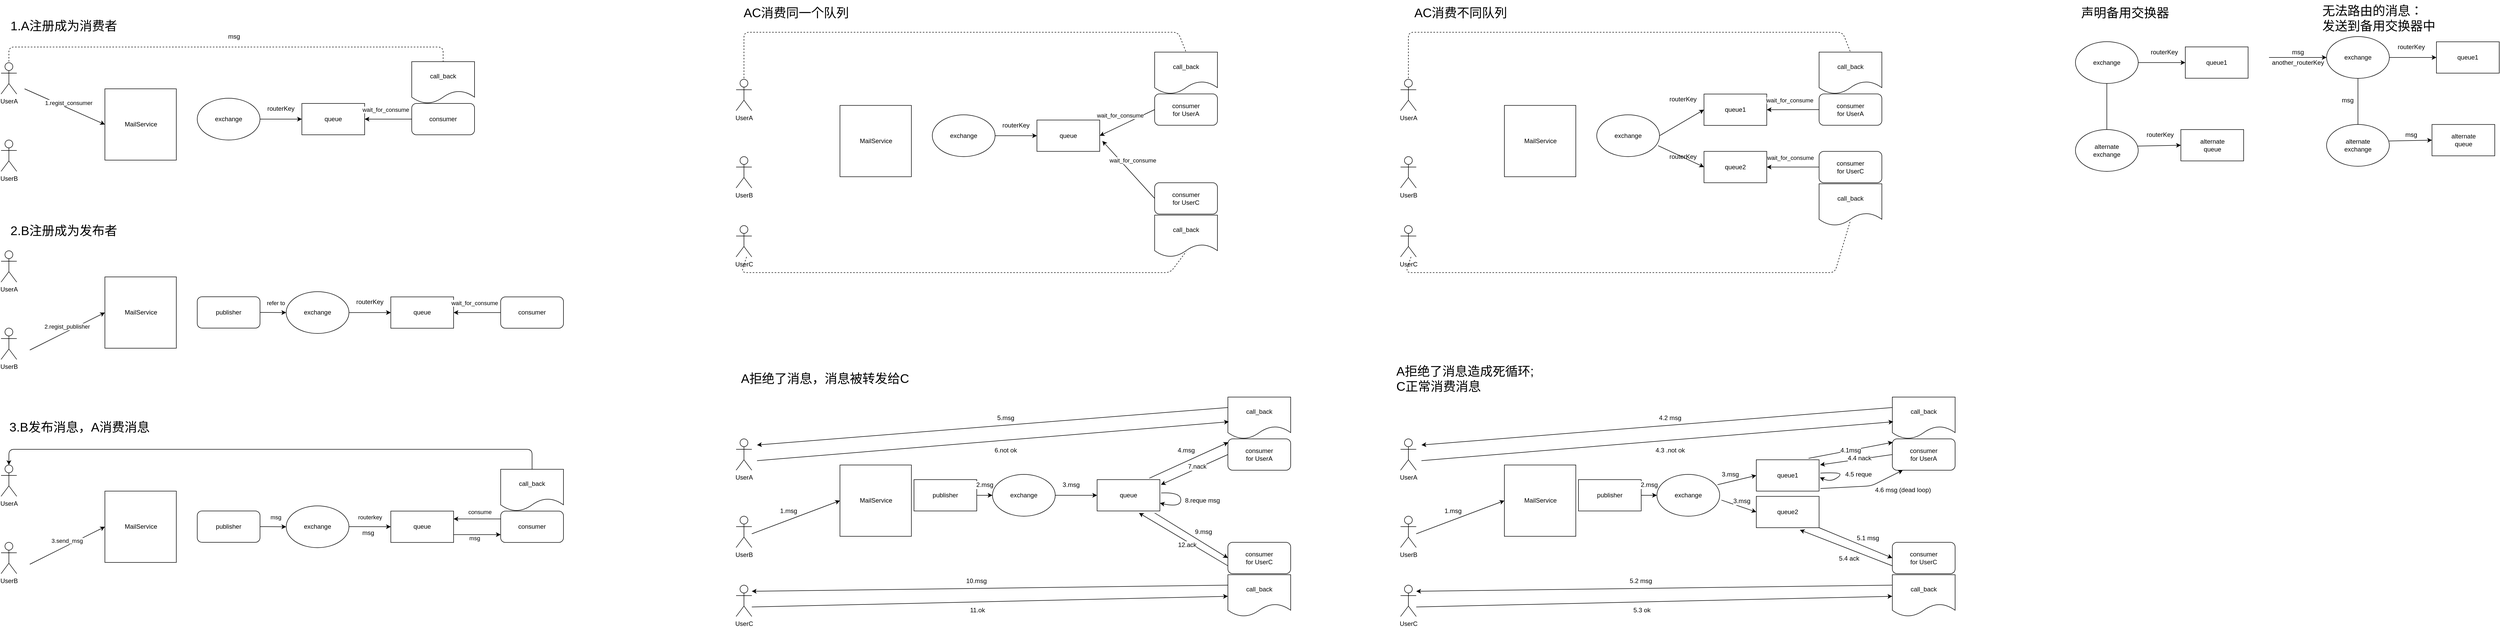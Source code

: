 <mxfile version="12.4.3" type="github" pages="1">
  <diagram id="omwDVP2bcc3y022iXlo3" name="Page-1">
    <mxGraphModel dx="1067" dy="493" grid="1" gridSize="10" guides="1" tooltips="1" connect="1" arrows="1" fold="1" page="1" pageScale="1" pageWidth="827" pageHeight="1169" math="0" shadow="0">
      <root>
        <mxCell id="0"/>
        <mxCell id="1" parent="0"/>
        <mxCell id="My0kcK37mpsnInSqjVlT-17" value="MailService" style="whiteSpace=wrap;html=1;aspect=fixed;" parent="1" vertex="1">
          <mxGeometry x="343.5" y="180" width="136.5" height="136.5" as="geometry"/>
        </mxCell>
        <mxCell id="My0kcK37mpsnInSqjVlT-27" value="1.regist_consumer" style="endArrow=classic;html=1;entryX=0;entryY=0.5;entryDx=0;entryDy=0;" parent="1" target="My0kcK37mpsnInSqjVlT-17" edge="1">
          <mxGeometry x="0.044" y="9" width="50" height="50" relative="1" as="geometry">
            <mxPoint x="190" y="180" as="sourcePoint"/>
            <mxPoint x="120" y="850" as="targetPoint"/>
            <mxPoint as="offset"/>
          </mxGeometry>
        </mxCell>
        <mxCell id="My0kcK37mpsnInSqjVlT-37" value="routerKey" style="text;html=1;strokeColor=none;fillColor=none;align=center;verticalAlign=middle;whiteSpace=wrap;rounded=0;" parent="1" vertex="1">
          <mxGeometry x="660" y="208" width="40" height="20" as="geometry"/>
        </mxCell>
        <mxCell id="My0kcK37mpsnInSqjVlT-44" value="exchange" style="ellipse;whiteSpace=wrap;html=1;" parent="1" vertex="1">
          <mxGeometry x="520" y="198" width="120" height="80" as="geometry"/>
        </mxCell>
        <mxCell id="My0kcK37mpsnInSqjVlT-45" value="queue" style="rounded=0;whiteSpace=wrap;html=1;" parent="1" vertex="1">
          <mxGeometry x="720" y="208" width="120" height="60" as="geometry"/>
        </mxCell>
        <mxCell id="My0kcK37mpsnInSqjVlT-48" value="consumer" style="rounded=1;whiteSpace=wrap;html=1;" parent="1" vertex="1">
          <mxGeometry x="930" y="208" width="120" height="60" as="geometry"/>
        </mxCell>
        <mxCell id="My0kcK37mpsnInSqjVlT-50" value="wait_for_consume" style="endArrow=classic;html=1;exitX=0;exitY=0.5;exitDx=0;exitDy=0;entryX=1;entryY=0.5;entryDx=0;entryDy=0;" parent="1" source="My0kcK37mpsnInSqjVlT-48" target="My0kcK37mpsnInSqjVlT-45" edge="1">
          <mxGeometry x="0.111" y="-18" width="50" height="50" relative="1" as="geometry">
            <mxPoint x="830" y="359.75" as="sourcePoint"/>
            <mxPoint x="880" y="309.75" as="targetPoint"/>
            <mxPoint as="offset"/>
          </mxGeometry>
        </mxCell>
        <mxCell id="My0kcK37mpsnInSqjVlT-51" value="UserA" style="shape=umlActor;verticalLabelPosition=bottom;labelBackgroundColor=#ffffff;verticalAlign=top;html=1;outlineConnect=0;" parent="1" vertex="1">
          <mxGeometry x="145" y="130" width="30" height="60" as="geometry"/>
        </mxCell>
        <mxCell id="My0kcK37mpsnInSqjVlT-54" value="UserB" style="shape=umlActor;verticalLabelPosition=bottom;labelBackgroundColor=#ffffff;verticalAlign=top;html=1;outlineConnect=0;" parent="1" vertex="1">
          <mxGeometry x="145" y="278" width="30" height="60" as="geometry"/>
        </mxCell>
        <mxCell id="My0kcK37mpsnInSqjVlT-55" value="MailService" style="whiteSpace=wrap;html=1;aspect=fixed;" parent="1" vertex="1">
          <mxGeometry x="343.5" y="540" width="136.5" height="136.5" as="geometry"/>
        </mxCell>
        <mxCell id="My0kcK37mpsnInSqjVlT-56" value="2.regist_publisher" style="endArrow=classic;html=1;entryX=0;entryY=0.5;entryDx=0;entryDy=0;" parent="1" target="My0kcK37mpsnInSqjVlT-55" edge="1">
          <mxGeometry x="0.044" y="9" width="50" height="50" relative="1" as="geometry">
            <mxPoint x="200" y="680" as="sourcePoint"/>
            <mxPoint x="120" y="1210" as="targetPoint"/>
            <mxPoint as="offset"/>
          </mxGeometry>
        </mxCell>
        <mxCell id="My0kcK37mpsnInSqjVlT-57" value="routerKey" style="text;html=1;strokeColor=none;fillColor=none;align=center;verticalAlign=middle;whiteSpace=wrap;rounded=0;" parent="1" vertex="1">
          <mxGeometry x="830" y="578.25" width="40" height="20" as="geometry"/>
        </mxCell>
        <mxCell id="My0kcK37mpsnInSqjVlT-58" value="exchange" style="ellipse;whiteSpace=wrap;html=1;" parent="1" vertex="1">
          <mxGeometry x="690" y="568.25" width="120" height="80" as="geometry"/>
        </mxCell>
        <mxCell id="My0kcK37mpsnInSqjVlT-59" value="queue" style="rounded=0;whiteSpace=wrap;html=1;" parent="1" vertex="1">
          <mxGeometry x="890" y="578.25" width="120" height="60" as="geometry"/>
        </mxCell>
        <mxCell id="My0kcK37mpsnInSqjVlT-61" value="consumer" style="rounded=1;whiteSpace=wrap;html=1;" parent="1" vertex="1">
          <mxGeometry x="1100" y="578.25" width="120" height="60" as="geometry"/>
        </mxCell>
        <mxCell id="My0kcK37mpsnInSqjVlT-62" value="wait_for_consume" style="endArrow=classic;html=1;exitX=0;exitY=0.5;exitDx=0;exitDy=0;entryX=1;entryY=0.5;entryDx=0;entryDy=0;" parent="1" source="My0kcK37mpsnInSqjVlT-61" target="My0kcK37mpsnInSqjVlT-59" edge="1">
          <mxGeometry x="0.111" y="-18" width="50" height="50" relative="1" as="geometry">
            <mxPoint x="1000" y="730" as="sourcePoint"/>
            <mxPoint x="1050" y="680" as="targetPoint"/>
            <mxPoint as="offset"/>
          </mxGeometry>
        </mxCell>
        <mxCell id="My0kcK37mpsnInSqjVlT-63" value="UserA" style="shape=umlActor;verticalLabelPosition=bottom;labelBackgroundColor=#ffffff;verticalAlign=top;html=1;outlineConnect=0;" parent="1" vertex="1">
          <mxGeometry x="145" y="490" width="30" height="60" as="geometry"/>
        </mxCell>
        <mxCell id="My0kcK37mpsnInSqjVlT-64" value="UserB" style="shape=umlActor;verticalLabelPosition=bottom;labelBackgroundColor=#ffffff;verticalAlign=top;html=1;outlineConnect=0;" parent="1" vertex="1">
          <mxGeometry x="145" y="638" width="30" height="60" as="geometry"/>
        </mxCell>
        <mxCell id="My0kcK37mpsnInSqjVlT-65" value="publisher" style="rounded=1;whiteSpace=wrap;html=1;" parent="1" vertex="1">
          <mxGeometry x="520" y="578" width="120" height="60" as="geometry"/>
        </mxCell>
        <mxCell id="My0kcK37mpsnInSqjVlT-66" value="refer to" style="endArrow=classic;html=1;entryX=0;entryY=0.5;entryDx=0;entryDy=0;exitX=1;exitY=0.5;exitDx=0;exitDy=0;" parent="1" source="My0kcK37mpsnInSqjVlT-65" target="My0kcK37mpsnInSqjVlT-58" edge="1">
          <mxGeometry x="0.196" y="18" width="50" height="50" relative="1" as="geometry">
            <mxPoint x="640" y="630" as="sourcePoint"/>
            <mxPoint x="690" y="580" as="targetPoint"/>
            <mxPoint as="offset"/>
          </mxGeometry>
        </mxCell>
        <mxCell id="My0kcK37mpsnInSqjVlT-67" value="MailService" style="whiteSpace=wrap;html=1;aspect=fixed;" parent="1" vertex="1">
          <mxGeometry x="343.5" y="950" width="136.5" height="136.5" as="geometry"/>
        </mxCell>
        <mxCell id="My0kcK37mpsnInSqjVlT-68" value="3.send_msg" style="endArrow=classic;html=1;entryX=0;entryY=0.5;entryDx=0;entryDy=0;" parent="1" target="My0kcK37mpsnInSqjVlT-67" edge="1">
          <mxGeometry x="0.044" y="9" width="50" height="50" relative="1" as="geometry">
            <mxPoint x="200" y="1090" as="sourcePoint"/>
            <mxPoint x="120" y="1620" as="targetPoint"/>
            <mxPoint as="offset"/>
          </mxGeometry>
        </mxCell>
        <mxCell id="My0kcK37mpsnInSqjVlT-70" value="exchange" style="ellipse;whiteSpace=wrap;html=1;" parent="1" vertex="1">
          <mxGeometry x="690" y="978.25" width="120" height="80" as="geometry"/>
        </mxCell>
        <mxCell id="My0kcK37mpsnInSqjVlT-71" value="queue" style="rounded=0;whiteSpace=wrap;html=1;" parent="1" vertex="1">
          <mxGeometry x="890" y="988.25" width="120" height="60" as="geometry"/>
        </mxCell>
        <mxCell id="My0kcK37mpsnInSqjVlT-73" value="consumer" style="rounded=1;whiteSpace=wrap;html=1;" parent="1" vertex="1">
          <mxGeometry x="1100" y="988.25" width="120" height="60" as="geometry"/>
        </mxCell>
        <mxCell id="My0kcK37mpsnInSqjVlT-75" value="UserA" style="shape=umlActor;verticalLabelPosition=bottom;labelBackgroundColor=#ffffff;verticalAlign=top;html=1;outlineConnect=0;" parent="1" vertex="1">
          <mxGeometry x="145" y="900" width="30" height="60" as="geometry"/>
        </mxCell>
        <mxCell id="My0kcK37mpsnInSqjVlT-76" value="UserB" style="shape=umlActor;verticalLabelPosition=bottom;labelBackgroundColor=#ffffff;verticalAlign=top;html=1;outlineConnect=0;" parent="1" vertex="1">
          <mxGeometry x="145" y="1048" width="30" height="60" as="geometry"/>
        </mxCell>
        <mxCell id="My0kcK37mpsnInSqjVlT-77" value="publisher" style="rounded=1;whiteSpace=wrap;html=1;" parent="1" vertex="1">
          <mxGeometry x="520" y="988" width="120" height="60" as="geometry"/>
        </mxCell>
        <mxCell id="My0kcK37mpsnInSqjVlT-78" value="msg" style="endArrow=classic;html=1;entryX=0;entryY=0.5;entryDx=0;entryDy=0;exitX=1;exitY=0.5;exitDx=0;exitDy=0;" parent="1" source="My0kcK37mpsnInSqjVlT-77" target="My0kcK37mpsnInSqjVlT-70" edge="1">
          <mxGeometry x="0.196" y="18" width="50" height="50" relative="1" as="geometry">
            <mxPoint x="640" y="1040" as="sourcePoint"/>
            <mxPoint x="690" y="990" as="targetPoint"/>
            <mxPoint as="offset"/>
          </mxGeometry>
        </mxCell>
        <mxCell id="My0kcK37mpsnInSqjVlT-82" value="routerkey" style="endArrow=classic;html=1;exitX=1;exitY=0.5;exitDx=0;exitDy=0;" parent="1" target="My0kcK37mpsnInSqjVlT-71" edge="1">
          <mxGeometry x="-0.001" y="18" width="50" height="50" relative="1" as="geometry">
            <mxPoint x="810" y="1018" as="sourcePoint"/>
            <mxPoint x="860" y="1018.25" as="targetPoint"/>
            <mxPoint as="offset"/>
          </mxGeometry>
        </mxCell>
        <mxCell id="My0kcK37mpsnInSqjVlT-83" value="msg" style="endArrow=classic;html=1;exitX=1;exitY=0.75;exitDx=0;exitDy=0;entryX=0;entryY=0.75;entryDx=0;entryDy=0;" parent="1" source="My0kcK37mpsnInSqjVlT-71" target="My0kcK37mpsnInSqjVlT-73" edge="1">
          <mxGeometry x="-0.111" y="-7" width="50" height="50" relative="1" as="geometry">
            <mxPoint x="1010" y="1018" as="sourcePoint"/>
            <mxPoint x="1090" y="1018.143" as="targetPoint"/>
            <mxPoint as="offset"/>
          </mxGeometry>
        </mxCell>
        <mxCell id="My0kcK37mpsnInSqjVlT-84" value="call_back" style="shape=document;whiteSpace=wrap;html=1;boundedLbl=1;" parent="1" vertex="1">
          <mxGeometry x="1100" y="908.25" width="120" height="80" as="geometry"/>
        </mxCell>
        <mxCell id="My0kcK37mpsnInSqjVlT-85" value="" style="endArrow=classic;html=1;exitX=0.5;exitY=0;exitDx=0;exitDy=0;entryX=0.5;entryY=0;entryDx=0;entryDy=0;entryPerimeter=0;" parent="1" source="My0kcK37mpsnInSqjVlT-84" target="My0kcK37mpsnInSqjVlT-75" edge="1">
          <mxGeometry width="50" height="50" relative="1" as="geometry">
            <mxPoint x="1040" y="960" as="sourcePoint"/>
            <mxPoint x="120" y="870" as="targetPoint"/>
            <Array as="points">
              <mxPoint x="1160" y="870"/>
              <mxPoint x="160" y="870"/>
            </Array>
          </mxGeometry>
        </mxCell>
        <mxCell id="My0kcK37mpsnInSqjVlT-90" value="call_back" style="shape=document;whiteSpace=wrap;html=1;boundedLbl=1;" parent="1" vertex="1">
          <mxGeometry x="930" y="128" width="120" height="80" as="geometry"/>
        </mxCell>
        <mxCell id="My0kcK37mpsnInSqjVlT-91" value="" style="endArrow=none;dashed=1;html=1;entryX=0.5;entryY=0;entryDx=0;entryDy=0;" parent="1" target="My0kcK37mpsnInSqjVlT-90" edge="1">
          <mxGeometry width="50" height="50" relative="1" as="geometry">
            <mxPoint x="160" y="128" as="sourcePoint"/>
            <mxPoint x="1040" y="100" as="targetPoint"/>
            <Array as="points">
              <mxPoint x="160" y="100"/>
              <mxPoint x="412" y="100"/>
              <mxPoint x="690" y="100"/>
              <mxPoint x="990" y="100"/>
            </Array>
          </mxGeometry>
        </mxCell>
        <mxCell id="My0kcK37mpsnInSqjVlT-94" value="" style="endArrow=classic;html=1;exitX=1;exitY=0.5;exitDx=0;exitDy=0;entryX=0;entryY=0.5;entryDx=0;entryDy=0;" parent="1" source="My0kcK37mpsnInSqjVlT-44" target="My0kcK37mpsnInSqjVlT-45" edge="1">
          <mxGeometry width="50" height="50" relative="1" as="geometry">
            <mxPoint x="640" y="280" as="sourcePoint"/>
            <mxPoint x="690" y="230" as="targetPoint"/>
          </mxGeometry>
        </mxCell>
        <mxCell id="My0kcK37mpsnInSqjVlT-95" value="" style="endArrow=classic;html=1;exitX=1;exitY=0.5;exitDx=0;exitDy=0;entryX=0;entryY=0.5;entryDx=0;entryDy=0;" parent="1" source="My0kcK37mpsnInSqjVlT-58" target="My0kcK37mpsnInSqjVlT-59" edge="1">
          <mxGeometry width="50" height="50" relative="1" as="geometry">
            <mxPoint x="840" y="710" as="sourcePoint"/>
            <mxPoint x="890" y="660" as="targetPoint"/>
          </mxGeometry>
        </mxCell>
        <mxCell id="My0kcK37mpsnInSqjVlT-96" value="msg" style="text;html=1;strokeColor=none;fillColor=none;align=center;verticalAlign=middle;whiteSpace=wrap;rounded=0;" parent="1" vertex="1">
          <mxGeometry x="827" y="1020" width="40" height="20" as="geometry"/>
        </mxCell>
        <mxCell id="My0kcK37mpsnInSqjVlT-97" value="consume" style="endArrow=classic;html=1;exitX=0;exitY=0.25;exitDx=0;exitDy=0;entryX=1;entryY=0.25;entryDx=0;entryDy=0;" parent="1" source="My0kcK37mpsnInSqjVlT-73" target="My0kcK37mpsnInSqjVlT-71" edge="1">
          <mxGeometry x="-0.111" y="-13" width="50" height="50" relative="1" as="geometry">
            <mxPoint x="140" y="1200" as="sourcePoint"/>
            <mxPoint x="190" y="1150" as="targetPoint"/>
            <mxPoint as="offset"/>
          </mxGeometry>
        </mxCell>
        <mxCell id="bm4Q1womQKLqBMxSX2bn-1" value="MailService" style="whiteSpace=wrap;html=1;aspect=fixed;" parent="1" vertex="1">
          <mxGeometry x="1748.5" y="211.75" width="136.5" height="136.5" as="geometry"/>
        </mxCell>
        <mxCell id="bm4Q1womQKLqBMxSX2bn-3" value="routerKey" style="text;html=1;strokeColor=none;fillColor=none;align=center;verticalAlign=middle;whiteSpace=wrap;rounded=0;" parent="1" vertex="1">
          <mxGeometry x="2065" y="239.75" width="40" height="20" as="geometry"/>
        </mxCell>
        <mxCell id="bm4Q1womQKLqBMxSX2bn-4" value="exchange" style="ellipse;whiteSpace=wrap;html=1;" parent="1" vertex="1">
          <mxGeometry x="1925" y="229.75" width="120" height="80" as="geometry"/>
        </mxCell>
        <mxCell id="bm4Q1womQKLqBMxSX2bn-5" value="queue" style="rounded=0;whiteSpace=wrap;html=1;" parent="1" vertex="1">
          <mxGeometry x="2125" y="239.75" width="120" height="60" as="geometry"/>
        </mxCell>
        <mxCell id="bm4Q1womQKLqBMxSX2bn-6" value="consumer&lt;br&gt;for UserA" style="rounded=1;whiteSpace=wrap;html=1;" parent="1" vertex="1">
          <mxGeometry x="2350" y="189.75" width="120" height="60" as="geometry"/>
        </mxCell>
        <mxCell id="bm4Q1womQKLqBMxSX2bn-7" value="wait_for_consume" style="endArrow=classic;html=1;exitX=0;exitY=0.5;exitDx=0;exitDy=0;entryX=1;entryY=0.5;entryDx=0;entryDy=0;" parent="1" source="bm4Q1womQKLqBMxSX2bn-6" target="bm4Q1womQKLqBMxSX2bn-5" edge="1">
          <mxGeometry x="0.111" y="-18" width="50" height="50" relative="1" as="geometry">
            <mxPoint x="2235" y="391.5" as="sourcePoint"/>
            <mxPoint x="2285" y="341.5" as="targetPoint"/>
            <mxPoint as="offset"/>
          </mxGeometry>
        </mxCell>
        <mxCell id="bm4Q1womQKLqBMxSX2bn-8" value="UserA" style="shape=umlActor;verticalLabelPosition=bottom;labelBackgroundColor=#ffffff;verticalAlign=top;html=1;outlineConnect=0;" parent="1" vertex="1">
          <mxGeometry x="1550" y="161.75" width="30" height="60" as="geometry"/>
        </mxCell>
        <mxCell id="bm4Q1womQKLqBMxSX2bn-9" value="UserB" style="shape=umlActor;verticalLabelPosition=bottom;labelBackgroundColor=#ffffff;verticalAlign=top;html=1;outlineConnect=0;" parent="1" vertex="1">
          <mxGeometry x="1550" y="309.75" width="30" height="60" as="geometry"/>
        </mxCell>
        <mxCell id="bm4Q1womQKLqBMxSX2bn-10" value="call_back" style="shape=document;whiteSpace=wrap;html=1;boundedLbl=1;" parent="1" vertex="1">
          <mxGeometry x="2350" y="109.75" width="120" height="80" as="geometry"/>
        </mxCell>
        <mxCell id="bm4Q1womQKLqBMxSX2bn-11" value="" style="endArrow=none;dashed=1;html=1;entryX=0.5;entryY=0;entryDx=0;entryDy=0;" parent="1" target="bm4Q1womQKLqBMxSX2bn-10" edge="1">
          <mxGeometry width="50" height="50" relative="1" as="geometry">
            <mxPoint x="1565.0" y="159.75" as="sourcePoint"/>
            <mxPoint x="2445" y="131.75" as="targetPoint"/>
            <Array as="points">
              <mxPoint x="1565" y="71.75"/>
              <mxPoint x="1817" y="71.75"/>
              <mxPoint x="2100" y="71.75"/>
              <mxPoint x="2395" y="71.75"/>
            </Array>
          </mxGeometry>
        </mxCell>
        <mxCell id="bm4Q1womQKLqBMxSX2bn-12" value="" style="endArrow=classic;html=1;exitX=1;exitY=0.5;exitDx=0;exitDy=0;entryX=0;entryY=0.5;entryDx=0;entryDy=0;" parent="1" source="bm4Q1womQKLqBMxSX2bn-4" target="bm4Q1womQKLqBMxSX2bn-5" edge="1">
          <mxGeometry width="50" height="50" relative="1" as="geometry">
            <mxPoint x="2045" y="311.75" as="sourcePoint"/>
            <mxPoint x="2095" y="261.75" as="targetPoint"/>
          </mxGeometry>
        </mxCell>
        <mxCell id="bm4Q1womQKLqBMxSX2bn-13" value="UserC" style="shape=umlActor;verticalLabelPosition=bottom;labelBackgroundColor=#ffffff;verticalAlign=top;html=1;outlineConnect=0;" parent="1" vertex="1">
          <mxGeometry x="1550" y="441.75" width="30" height="60" as="geometry"/>
        </mxCell>
        <mxCell id="bm4Q1womQKLqBMxSX2bn-14" value="consumer&lt;br&gt;for UserC" style="rounded=1;whiteSpace=wrap;html=1;" parent="1" vertex="1">
          <mxGeometry x="2350" y="359.75" width="120" height="60" as="geometry"/>
        </mxCell>
        <mxCell id="bm4Q1womQKLqBMxSX2bn-15" value="call_back" style="shape=document;whiteSpace=wrap;html=1;boundedLbl=1;" parent="1" vertex="1">
          <mxGeometry x="2350" y="421.75" width="120" height="80" as="geometry"/>
        </mxCell>
        <mxCell id="bm4Q1womQKLqBMxSX2bn-16" value="wait_for_consume" style="endArrow=classic;html=1;exitX=0;exitY=0.5;exitDx=0;exitDy=0;" parent="1" source="bm4Q1womQKLqBMxSX2bn-14" edge="1">
          <mxGeometry x="0.111" y="-18" width="50" height="50" relative="1" as="geometry">
            <mxPoint x="2360" y="229.75" as="sourcePoint"/>
            <mxPoint x="2250" y="279.75" as="targetPoint"/>
            <mxPoint as="offset"/>
          </mxGeometry>
        </mxCell>
        <mxCell id="bm4Q1womQKLqBMxSX2bn-17" value="" style="endArrow=none;dashed=1;html=1;entryX=0.5;entryY=0.875;entryDx=0;entryDy=0;entryPerimeter=0;" parent="1" target="bm4Q1womQKLqBMxSX2bn-15" edge="1">
          <mxGeometry width="50" height="50" relative="1" as="geometry">
            <mxPoint x="1570" y="501.75" as="sourcePoint"/>
            <mxPoint x="2420" y="119.75" as="targetPoint"/>
            <Array as="points">
              <mxPoint x="1560" y="531.75"/>
              <mxPoint x="1760" y="531.75"/>
              <mxPoint x="2120" y="531.75"/>
              <mxPoint x="2380" y="531.75"/>
            </Array>
          </mxGeometry>
        </mxCell>
        <mxCell id="bm4Q1womQKLqBMxSX2bn-34" value="MailService" style="whiteSpace=wrap;html=1;aspect=fixed;" parent="1" vertex="1">
          <mxGeometry x="1748.5" y="900" width="136.5" height="136.5" as="geometry"/>
        </mxCell>
        <mxCell id="bm4Q1womQKLqBMxSX2bn-36" value="exchange" style="ellipse;whiteSpace=wrap;html=1;" parent="1" vertex="1">
          <mxGeometry x="2040" y="918" width="120" height="80" as="geometry"/>
        </mxCell>
        <mxCell id="bm4Q1womQKLqBMxSX2bn-37" value="queue" style="rounded=0;whiteSpace=wrap;html=1;" parent="1" vertex="1">
          <mxGeometry x="2240" y="928" width="120" height="60" as="geometry"/>
        </mxCell>
        <mxCell id="bm4Q1womQKLqBMxSX2bn-38" value="consumer&lt;br&gt;for UserA" style="rounded=1;whiteSpace=wrap;html=1;" parent="1" vertex="1">
          <mxGeometry x="2490" y="850" width="120" height="60" as="geometry"/>
        </mxCell>
        <mxCell id="bm4Q1womQKLqBMxSX2bn-40" value="UserA" style="shape=umlActor;verticalLabelPosition=bottom;labelBackgroundColor=#ffffff;verticalAlign=top;html=1;outlineConnect=0;" parent="1" vertex="1">
          <mxGeometry x="1550" y="850" width="30" height="60" as="geometry"/>
        </mxCell>
        <mxCell id="bm4Q1womQKLqBMxSX2bn-41" value="UserB" style="shape=umlActor;verticalLabelPosition=bottom;labelBackgroundColor=#ffffff;verticalAlign=top;html=1;outlineConnect=0;" parent="1" vertex="1">
          <mxGeometry x="1550" y="998" width="30" height="60" as="geometry"/>
        </mxCell>
        <mxCell id="bm4Q1womQKLqBMxSX2bn-42" value="call_back" style="shape=document;whiteSpace=wrap;html=1;boundedLbl=1;" parent="1" vertex="1">
          <mxGeometry x="2490" y="770" width="120" height="80" as="geometry"/>
        </mxCell>
        <mxCell id="bm4Q1womQKLqBMxSX2bn-44" value="" style="endArrow=classic;html=1;exitX=1;exitY=0.5;exitDx=0;exitDy=0;entryX=0;entryY=0.5;entryDx=0;entryDy=0;" parent="1" source="bm4Q1womQKLqBMxSX2bn-36" target="bm4Q1womQKLqBMxSX2bn-37" edge="1">
          <mxGeometry width="50" height="50" relative="1" as="geometry">
            <mxPoint x="2160" y="1000" as="sourcePoint"/>
            <mxPoint x="2210" y="950" as="targetPoint"/>
          </mxGeometry>
        </mxCell>
        <mxCell id="bm4Q1womQKLqBMxSX2bn-45" value="UserC" style="shape=umlActor;verticalLabelPosition=bottom;labelBackgroundColor=#ffffff;verticalAlign=top;html=1;outlineConnect=0;" parent="1" vertex="1">
          <mxGeometry x="1550" y="1130" width="30" height="60" as="geometry"/>
        </mxCell>
        <mxCell id="bm4Q1womQKLqBMxSX2bn-46" value="consumer&lt;br&gt;for UserC" style="rounded=1;whiteSpace=wrap;html=1;" parent="1" vertex="1">
          <mxGeometry x="2490" y="1048" width="120" height="60" as="geometry"/>
        </mxCell>
        <mxCell id="bm4Q1womQKLqBMxSX2bn-47" value="call_back" style="shape=document;whiteSpace=wrap;html=1;boundedLbl=1;" parent="1" vertex="1">
          <mxGeometry x="2490" y="1110" width="120" height="80" as="geometry"/>
        </mxCell>
        <mxCell id="bm4Q1womQKLqBMxSX2bn-50" value="" style="endArrow=classic;html=1;entryX=0;entryY=0.5;entryDx=0;entryDy=0;" parent="1" target="bm4Q1womQKLqBMxSX2bn-34" edge="1">
          <mxGeometry width="50" height="50" relative="1" as="geometry">
            <mxPoint x="1580" y="1031.75" as="sourcePoint"/>
            <mxPoint x="1770" y="941.75" as="targetPoint"/>
          </mxGeometry>
        </mxCell>
        <mxCell id="bm4Q1womQKLqBMxSX2bn-51" value="1.msg" style="text;html=1;align=center;verticalAlign=middle;resizable=0;points=[];;labelBackgroundColor=#ffffff;" parent="bm4Q1womQKLqBMxSX2bn-50" vertex="1" connectable="0">
          <mxGeometry x="0.523" y="-5" relative="1" as="geometry">
            <mxPoint x="-59.96" y="-0.12" as="offset"/>
          </mxGeometry>
        </mxCell>
        <mxCell id="bm4Q1womQKLqBMxSX2bn-53" value="publisher" style="rounded=0;whiteSpace=wrap;html=1;" parent="1" vertex="1">
          <mxGeometry x="1890" y="928" width="120" height="60" as="geometry"/>
        </mxCell>
        <mxCell id="bm4Q1womQKLqBMxSX2bn-54" value="" style="endArrow=classic;html=1;exitX=1;exitY=0.5;exitDx=0;exitDy=0;entryX=0;entryY=0.5;entryDx=0;entryDy=0;" parent="1" source="bm4Q1womQKLqBMxSX2bn-53" target="bm4Q1womQKLqBMxSX2bn-36" edge="1">
          <mxGeometry width="50" height="50" relative="1" as="geometry">
            <mxPoint x="2010" y="981.75" as="sourcePoint"/>
            <mxPoint x="2060" y="931.75" as="targetPoint"/>
          </mxGeometry>
        </mxCell>
        <mxCell id="bm4Q1womQKLqBMxSX2bn-58" value="msg" style="text;html=1;align=center;verticalAlign=middle;resizable=0;points=[];;labelBackgroundColor=#ffffff;" parent="1" vertex="1" connectable="0">
          <mxGeometry x="0.523" y="-5" relative="1" as="geometry">
            <mxPoint x="590" y="80" as="offset"/>
          </mxGeometry>
        </mxCell>
        <mxCell id="bm4Q1womQKLqBMxSX2bn-59" value="2.msg" style="text;html=1;align=center;verticalAlign=middle;resizable=0;points=[];;labelBackgroundColor=#ffffff;" parent="1" vertex="1" connectable="0">
          <mxGeometry x="2084.998" y="938.001" as="geometry">
            <mxPoint x="-59.96" y="-0.12" as="offset"/>
          </mxGeometry>
        </mxCell>
        <mxCell id="bm4Q1womQKLqBMxSX2bn-60" value="3.msg" style="text;html=1;align=center;verticalAlign=middle;resizable=0;points=[];;labelBackgroundColor=#ffffff;" parent="1" vertex="1" connectable="0">
          <mxGeometry x="2249.998" y="938.001" as="geometry">
            <mxPoint x="-59.96" y="-0.12" as="offset"/>
          </mxGeometry>
        </mxCell>
        <mxCell id="bm4Q1womQKLqBMxSX2bn-61" value="" style="endArrow=classic;html=1;exitX=0.832;exitY=-0.045;exitDx=0;exitDy=0;entryX=0.007;entryY=0.11;entryDx=0;entryDy=0;exitPerimeter=0;entryPerimeter=0;" parent="1" source="bm4Q1womQKLqBMxSX2bn-37" target="bm4Q1womQKLqBMxSX2bn-38" edge="1">
          <mxGeometry width="50" height="50" relative="1" as="geometry">
            <mxPoint x="2370" y="951.75" as="sourcePoint"/>
            <mxPoint x="2450" y="951.75" as="targetPoint"/>
          </mxGeometry>
        </mxCell>
        <mxCell id="bm4Q1womQKLqBMxSX2bn-62" value="4.msg" style="text;html=1;align=center;verticalAlign=middle;resizable=0;points=[];;labelBackgroundColor=#ffffff;" parent="1" vertex="1" connectable="0">
          <mxGeometry x="2469.998" y="872.001" as="geometry">
            <mxPoint x="-59.96" y="-0.12" as="offset"/>
          </mxGeometry>
        </mxCell>
        <mxCell id="bm4Q1womQKLqBMxSX2bn-63" value="" style="endArrow=classic;html=1;exitX=0;exitY=0.25;exitDx=0;exitDy=0;" parent="1" source="bm4Q1womQKLqBMxSX2bn-42" edge="1">
          <mxGeometry width="50" height="50" relative="1" as="geometry">
            <mxPoint x="2380" y="841.75" as="sourcePoint"/>
            <mxPoint x="1590" y="861.75" as="targetPoint"/>
          </mxGeometry>
        </mxCell>
        <mxCell id="bm4Q1womQKLqBMxSX2bn-65" value="5.msg" style="text;html=1;align=center;verticalAlign=middle;resizable=0;points=[];;labelBackgroundColor=#ffffff;" parent="1" vertex="1" connectable="0">
          <mxGeometry x="2124.998" y="810.001" as="geometry">
            <mxPoint x="-59.96" y="-0.12" as="offset"/>
          </mxGeometry>
        </mxCell>
        <mxCell id="bm4Q1womQKLqBMxSX2bn-66" value="" style="endArrow=classic;html=1;entryX=0.015;entryY=0.591;entryDx=0;entryDy=0;entryPerimeter=0;" parent="1" target="bm4Q1womQKLqBMxSX2bn-42" edge="1">
          <mxGeometry width="50" height="50" relative="1" as="geometry">
            <mxPoint x="1590" y="891.75" as="sourcePoint"/>
            <mxPoint x="1540" y="1341.75" as="targetPoint"/>
          </mxGeometry>
        </mxCell>
        <mxCell id="bm4Q1womQKLqBMxSX2bn-67" value="6.not ok" style="text;html=1;align=center;verticalAlign=middle;resizable=0;points=[];;labelBackgroundColor=#ffffff;" parent="1" vertex="1" connectable="0">
          <mxGeometry x="2124.998" y="872.001" as="geometry">
            <mxPoint x="-59.96" y="-0.12" as="offset"/>
          </mxGeometry>
        </mxCell>
        <mxCell id="bm4Q1womQKLqBMxSX2bn-68" value="" style="endArrow=classic;html=1;exitX=0;exitY=0.5;exitDx=0;exitDy=0;entryX=1.016;entryY=0.162;entryDx=0;entryDy=0;entryPerimeter=0;" parent="1" source="bm4Q1womQKLqBMxSX2bn-38" target="bm4Q1womQKLqBMxSX2bn-37" edge="1">
          <mxGeometry width="50" height="50" relative="1" as="geometry">
            <mxPoint x="1820" y="1391.75" as="sourcePoint"/>
            <mxPoint x="1870" y="1341.75" as="targetPoint"/>
          </mxGeometry>
        </mxCell>
        <mxCell id="bm4Q1womQKLqBMxSX2bn-69" value="7.nack" style="text;html=1;align=center;verticalAlign=middle;resizable=0;points=[];;labelBackgroundColor=#ffffff;" parent="bm4Q1womQKLqBMxSX2bn-68" vertex="1" connectable="0">
          <mxGeometry x="-0.121" relative="1" as="geometry">
            <mxPoint x="-2.71" y="-2.03" as="offset"/>
          </mxGeometry>
        </mxCell>
        <mxCell id="bm4Q1womQKLqBMxSX2bn-71" value="" style="curved=1;endArrow=classic;html=1;exitX=1.021;exitY=0.426;exitDx=0;exitDy=0;entryX=1;entryY=0.75;entryDx=0;entryDy=0;exitPerimeter=0;" parent="1" source="bm4Q1womQKLqBMxSX2bn-37" target="bm4Q1womQKLqBMxSX2bn-37" edge="1">
          <mxGeometry width="50" height="50" relative="1" as="geometry">
            <mxPoint x="2460" y="981.75" as="sourcePoint"/>
            <mxPoint x="2510" y="931.75" as="targetPoint"/>
            <Array as="points">
              <mxPoint x="2400" y="951.75"/>
              <mxPoint x="2400" y="981.75"/>
            </Array>
          </mxGeometry>
        </mxCell>
        <mxCell id="bm4Q1womQKLqBMxSX2bn-72" value="8.reque msg" style="text;html=1;align=center;verticalAlign=middle;resizable=0;points=[];;autosize=1;" parent="1" vertex="1">
          <mxGeometry x="2401" y="958.25" width="80" height="20" as="geometry"/>
        </mxCell>
        <mxCell id="bm4Q1womQKLqBMxSX2bn-73" value="" style="endArrow=classic;html=1;entryX=0;entryY=0.5;entryDx=0;entryDy=0;" parent="1" target="bm4Q1womQKLqBMxSX2bn-46" edge="1">
          <mxGeometry width="50" height="50" relative="1" as="geometry">
            <mxPoint x="2350" y="991.75" as="sourcePoint"/>
            <mxPoint x="2260" y="1051.75" as="targetPoint"/>
          </mxGeometry>
        </mxCell>
        <mxCell id="bm4Q1womQKLqBMxSX2bn-74" value="9.msg" style="text;html=1;align=center;verticalAlign=middle;resizable=0;points=[];;labelBackgroundColor=#ffffff;" parent="bm4Q1womQKLqBMxSX2bn-73" vertex="1" connectable="0">
          <mxGeometry x="0.146" y="1" relative="1" as="geometry">
            <mxPoint x="12.37" y="-12.16" as="offset"/>
          </mxGeometry>
        </mxCell>
        <mxCell id="bm4Q1womQKLqBMxSX2bn-75" value="" style="endArrow=classic;html=1;exitX=0;exitY=0.25;exitDx=0;exitDy=0;" parent="1" source="bm4Q1womQKLqBMxSX2bn-47" edge="1">
          <mxGeometry width="50" height="50" relative="1" as="geometry">
            <mxPoint x="1960" y="1201.75" as="sourcePoint"/>
            <mxPoint x="1580" y="1141.75" as="targetPoint"/>
          </mxGeometry>
        </mxCell>
        <mxCell id="bm4Q1womQKLqBMxSX2bn-76" value="10.msg" style="text;html=1;align=center;verticalAlign=middle;resizable=0;points=[];;autosize=1;" parent="1" vertex="1">
          <mxGeometry x="1984" y="1111.75" width="50" height="20" as="geometry"/>
        </mxCell>
        <mxCell id="bm4Q1womQKLqBMxSX2bn-77" value="" style="endArrow=classic;html=1;" parent="1" target="bm4Q1womQKLqBMxSX2bn-47" edge="1">
          <mxGeometry width="50" height="50" relative="1" as="geometry">
            <mxPoint x="1580" y="1171.75" as="sourcePoint"/>
            <mxPoint x="1840" y="1251.75" as="targetPoint"/>
          </mxGeometry>
        </mxCell>
        <mxCell id="bm4Q1womQKLqBMxSX2bn-78" value="11.ok" style="text;html=1;align=center;verticalAlign=middle;resizable=0;points=[];;autosize=1;" parent="1" vertex="1">
          <mxGeometry x="1991" y="1167.75" width="40" height="20" as="geometry"/>
        </mxCell>
        <mxCell id="bm4Q1womQKLqBMxSX2bn-79" value="" style="endArrow=classic;html=1;exitX=0;exitY=0.75;exitDx=0;exitDy=0;" parent="1" source="bm4Q1womQKLqBMxSX2bn-46" edge="1">
          <mxGeometry width="50" height="50" relative="1" as="geometry">
            <mxPoint x="2270" y="1121.75" as="sourcePoint"/>
            <mxPoint x="2320" y="991.75" as="targetPoint"/>
          </mxGeometry>
        </mxCell>
        <mxCell id="bm4Q1womQKLqBMxSX2bn-80" value="12.ack" style="text;html=1;align=center;verticalAlign=middle;resizable=0;points=[];;labelBackgroundColor=#ffffff;" parent="bm4Q1womQKLqBMxSX2bn-79" vertex="1" connectable="0">
          <mxGeometry x="0.588" y="2" relative="1" as="geometry">
            <mxPoint x="57.81" y="38.28" as="offset"/>
          </mxGeometry>
        </mxCell>
        <mxCell id="bm4Q1womQKLqBMxSX2bn-82" value="&lt;font style=&quot;font-size: 24px&quot;&gt;AC消费同一个队列&lt;/font&gt;" style="text;html=1;strokeColor=none;fillColor=none;align=center;verticalAlign=middle;whiteSpace=wrap;rounded=0;" parent="1" vertex="1">
          <mxGeometry x="1510" y="10" width="310" height="50" as="geometry"/>
        </mxCell>
        <mxCell id="bm4Q1womQKLqBMxSX2bn-83" value="&lt;font style=&quot;font-size: 24px&quot;&gt;1.A注册成为消费者&lt;/font&gt;" style="text;html=1;strokeColor=none;fillColor=none;align=center;verticalAlign=middle;whiteSpace=wrap;rounded=0;" parent="1" vertex="1">
          <mxGeometry x="150" y="50" width="230" height="20" as="geometry"/>
        </mxCell>
        <mxCell id="bm4Q1womQKLqBMxSX2bn-84" value="&lt;font style=&quot;font-size: 24px&quot;&gt;2.B注册成为发布者&lt;/font&gt;" style="text;html=1;strokeColor=none;fillColor=none;align=center;verticalAlign=middle;whiteSpace=wrap;rounded=0;" parent="1" vertex="1">
          <mxGeometry x="150" y="441.75" width="230" height="20" as="geometry"/>
        </mxCell>
        <mxCell id="bm4Q1womQKLqBMxSX2bn-85" value="&lt;font style=&quot;font-size: 24px&quot;&gt;3.B发布消息，A消费消息&lt;/font&gt;" style="text;html=1;strokeColor=none;fillColor=none;align=center;verticalAlign=middle;whiteSpace=wrap;rounded=0;" parent="1" vertex="1">
          <mxGeometry x="145" y="818" width="300" height="20" as="geometry"/>
        </mxCell>
        <mxCell id="bm4Q1womQKLqBMxSX2bn-86" value="&lt;span style=&quot;font-size: 24px&quot;&gt;A拒绝了消息，消息被转发给C&lt;/span&gt;" style="text;html=1;strokeColor=none;fillColor=none;align=center;verticalAlign=middle;whiteSpace=wrap;rounded=0;" parent="1" vertex="1">
          <mxGeometry x="1540" y="710" width="360" height="50" as="geometry"/>
        </mxCell>
        <mxCell id="bm4Q1womQKLqBMxSX2bn-87" value="MailService" style="whiteSpace=wrap;html=1;aspect=fixed;" parent="1" vertex="1">
          <mxGeometry x="3018.5" y="211.75" width="136.5" height="136.5" as="geometry"/>
        </mxCell>
        <mxCell id="bm4Q1womQKLqBMxSX2bn-88" value="routerKey" style="text;html=1;strokeColor=none;fillColor=none;align=center;verticalAlign=middle;whiteSpace=wrap;rounded=0;" parent="1" vertex="1">
          <mxGeometry x="3340" y="190" width="40" height="20" as="geometry"/>
        </mxCell>
        <mxCell id="bm4Q1womQKLqBMxSX2bn-89" value="exchange" style="ellipse;whiteSpace=wrap;html=1;" parent="1" vertex="1">
          <mxGeometry x="3195" y="229.75" width="120" height="80" as="geometry"/>
        </mxCell>
        <mxCell id="bm4Q1womQKLqBMxSX2bn-90" value="queue1" style="rounded=0;whiteSpace=wrap;html=1;" parent="1" vertex="1">
          <mxGeometry x="3400" y="190" width="120" height="60" as="geometry"/>
        </mxCell>
        <mxCell id="bm4Q1womQKLqBMxSX2bn-91" value="consumer&lt;br&gt;for UserA" style="rounded=1;whiteSpace=wrap;html=1;" parent="1" vertex="1">
          <mxGeometry x="3620" y="189.75" width="120" height="60" as="geometry"/>
        </mxCell>
        <mxCell id="bm4Q1womQKLqBMxSX2bn-92" value="wait_for_consume" style="endArrow=classic;html=1;exitX=0;exitY=0.5;exitDx=0;exitDy=0;entryX=1;entryY=0.5;entryDx=0;entryDy=0;" parent="1" source="bm4Q1womQKLqBMxSX2bn-91" target="bm4Q1womQKLqBMxSX2bn-90" edge="1">
          <mxGeometry x="0.111" y="-18" width="50" height="50" relative="1" as="geometry">
            <mxPoint x="3505" y="391.5" as="sourcePoint"/>
            <mxPoint x="3555" y="341.5" as="targetPoint"/>
            <mxPoint as="offset"/>
          </mxGeometry>
        </mxCell>
        <mxCell id="bm4Q1womQKLqBMxSX2bn-93" value="UserA" style="shape=umlActor;verticalLabelPosition=bottom;labelBackgroundColor=#ffffff;verticalAlign=top;html=1;outlineConnect=0;" parent="1" vertex="1">
          <mxGeometry x="2820" y="161.75" width="30" height="60" as="geometry"/>
        </mxCell>
        <mxCell id="bm4Q1womQKLqBMxSX2bn-94" value="UserB" style="shape=umlActor;verticalLabelPosition=bottom;labelBackgroundColor=#ffffff;verticalAlign=top;html=1;outlineConnect=0;" parent="1" vertex="1">
          <mxGeometry x="2820" y="309.75" width="30" height="60" as="geometry"/>
        </mxCell>
        <mxCell id="bm4Q1womQKLqBMxSX2bn-95" value="call_back" style="shape=document;whiteSpace=wrap;html=1;boundedLbl=1;" parent="1" vertex="1">
          <mxGeometry x="3620" y="109.75" width="120" height="80" as="geometry"/>
        </mxCell>
        <mxCell id="bm4Q1womQKLqBMxSX2bn-96" value="" style="endArrow=none;dashed=1;html=1;entryX=0.5;entryY=0;entryDx=0;entryDy=0;" parent="1" target="bm4Q1womQKLqBMxSX2bn-95" edge="1">
          <mxGeometry width="50" height="50" relative="1" as="geometry">
            <mxPoint x="2835" y="159.75" as="sourcePoint"/>
            <mxPoint x="3715" y="131.75" as="targetPoint"/>
            <Array as="points">
              <mxPoint x="2835" y="71.75"/>
              <mxPoint x="3087" y="71.75"/>
              <mxPoint x="3370" y="71.75"/>
              <mxPoint x="3665" y="71.75"/>
            </Array>
          </mxGeometry>
        </mxCell>
        <mxCell id="bm4Q1womQKLqBMxSX2bn-97" value="" style="endArrow=classic;html=1;exitX=1;exitY=0.5;exitDx=0;exitDy=0;entryX=0;entryY=0.5;entryDx=0;entryDy=0;" parent="1" source="bm4Q1womQKLqBMxSX2bn-89" target="bm4Q1womQKLqBMxSX2bn-90" edge="1">
          <mxGeometry width="50" height="50" relative="1" as="geometry">
            <mxPoint x="3315" y="311.75" as="sourcePoint"/>
            <mxPoint x="3365" y="261.75" as="targetPoint"/>
          </mxGeometry>
        </mxCell>
        <mxCell id="bm4Q1womQKLqBMxSX2bn-98" value="UserC" style="shape=umlActor;verticalLabelPosition=bottom;labelBackgroundColor=#ffffff;verticalAlign=top;html=1;outlineConnect=0;" parent="1" vertex="1">
          <mxGeometry x="2820" y="441.75" width="30" height="60" as="geometry"/>
        </mxCell>
        <mxCell id="bm4Q1womQKLqBMxSX2bn-99" value="consumer&lt;br&gt;for UserC" style="rounded=1;whiteSpace=wrap;html=1;" parent="1" vertex="1">
          <mxGeometry x="3620" y="299.75" width="120" height="60" as="geometry"/>
        </mxCell>
        <mxCell id="bm4Q1womQKLqBMxSX2bn-100" value="call_back" style="shape=document;whiteSpace=wrap;html=1;boundedLbl=1;" parent="1" vertex="1">
          <mxGeometry x="3620" y="361.75" width="120" height="80" as="geometry"/>
        </mxCell>
        <mxCell id="bm4Q1womQKLqBMxSX2bn-101" value="wait_for_consume" style="endArrow=classic;html=1;exitX=0;exitY=0.5;exitDx=0;exitDy=0;entryX=1;entryY=0.5;entryDx=0;entryDy=0;" parent="1" source="bm4Q1womQKLqBMxSX2bn-99" target="bm4Q1womQKLqBMxSX2bn-141" edge="1">
          <mxGeometry x="0.111" y="-18" width="50" height="50" relative="1" as="geometry">
            <mxPoint x="3630" y="229.75" as="sourcePoint"/>
            <mxPoint x="3520" y="279.75" as="targetPoint"/>
            <mxPoint as="offset"/>
          </mxGeometry>
        </mxCell>
        <mxCell id="bm4Q1womQKLqBMxSX2bn-102" value="" style="endArrow=none;dashed=1;html=1;entryX=0.5;entryY=0.875;entryDx=0;entryDy=0;entryPerimeter=0;" parent="1" target="bm4Q1womQKLqBMxSX2bn-100" edge="1">
          <mxGeometry width="50" height="50" relative="1" as="geometry">
            <mxPoint x="2840" y="501.75" as="sourcePoint"/>
            <mxPoint x="3690" y="119.75" as="targetPoint"/>
            <Array as="points">
              <mxPoint x="2830" y="531.75"/>
              <mxPoint x="3030" y="531.75"/>
              <mxPoint x="3390" y="531.75"/>
              <mxPoint x="3650" y="531.75"/>
            </Array>
          </mxGeometry>
        </mxCell>
        <mxCell id="bm4Q1womQKLqBMxSX2bn-103" value="MailService" style="whiteSpace=wrap;html=1;aspect=fixed;" parent="1" vertex="1">
          <mxGeometry x="3018.5" y="900" width="136.5" height="136.5" as="geometry"/>
        </mxCell>
        <mxCell id="bm4Q1womQKLqBMxSX2bn-104" value="exchange" style="ellipse;whiteSpace=wrap;html=1;" parent="1" vertex="1">
          <mxGeometry x="3310" y="918" width="120" height="80" as="geometry"/>
        </mxCell>
        <mxCell id="bm4Q1womQKLqBMxSX2bn-105" value="queue1" style="rounded=0;whiteSpace=wrap;html=1;" parent="1" vertex="1">
          <mxGeometry x="3500" y="890" width="120" height="60" as="geometry"/>
        </mxCell>
        <mxCell id="bm4Q1womQKLqBMxSX2bn-106" value="consumer&lt;br&gt;for UserA" style="rounded=1;whiteSpace=wrap;html=1;" parent="1" vertex="1">
          <mxGeometry x="3760" y="850" width="120" height="60" as="geometry"/>
        </mxCell>
        <mxCell id="bm4Q1womQKLqBMxSX2bn-107" value="UserA" style="shape=umlActor;verticalLabelPosition=bottom;labelBackgroundColor=#ffffff;verticalAlign=top;html=1;outlineConnect=0;" parent="1" vertex="1">
          <mxGeometry x="2820" y="850" width="30" height="60" as="geometry"/>
        </mxCell>
        <mxCell id="bm4Q1womQKLqBMxSX2bn-108" value="UserB" style="shape=umlActor;verticalLabelPosition=bottom;labelBackgroundColor=#ffffff;verticalAlign=top;html=1;outlineConnect=0;" parent="1" vertex="1">
          <mxGeometry x="2820" y="998" width="30" height="60" as="geometry"/>
        </mxCell>
        <mxCell id="bm4Q1womQKLqBMxSX2bn-109" value="call_back" style="shape=document;whiteSpace=wrap;html=1;boundedLbl=1;" parent="1" vertex="1">
          <mxGeometry x="3760" y="770" width="120" height="80" as="geometry"/>
        </mxCell>
        <mxCell id="bm4Q1womQKLqBMxSX2bn-110" value="" style="endArrow=classic;html=1;exitX=0.966;exitY=0.247;exitDx=0;exitDy=0;entryX=0;entryY=0.5;entryDx=0;entryDy=0;exitPerimeter=0;" parent="1" source="bm4Q1womQKLqBMxSX2bn-104" target="bm4Q1womQKLqBMxSX2bn-105" edge="1">
          <mxGeometry width="50" height="50" relative="1" as="geometry">
            <mxPoint x="3430" y="1000" as="sourcePoint"/>
            <mxPoint x="3480" y="950" as="targetPoint"/>
          </mxGeometry>
        </mxCell>
        <mxCell id="bm4Q1womQKLqBMxSX2bn-111" value="UserC" style="shape=umlActor;verticalLabelPosition=bottom;labelBackgroundColor=#ffffff;verticalAlign=top;html=1;outlineConnect=0;" parent="1" vertex="1">
          <mxGeometry x="2820" y="1130" width="30" height="60" as="geometry"/>
        </mxCell>
        <mxCell id="bm4Q1womQKLqBMxSX2bn-112" value="consumer&lt;br&gt;for UserC" style="rounded=1;whiteSpace=wrap;html=1;" parent="1" vertex="1">
          <mxGeometry x="3760" y="1048" width="120" height="60" as="geometry"/>
        </mxCell>
        <mxCell id="bm4Q1womQKLqBMxSX2bn-113" value="call_back" style="shape=document;whiteSpace=wrap;html=1;boundedLbl=1;" parent="1" vertex="1">
          <mxGeometry x="3760" y="1110" width="120" height="80" as="geometry"/>
        </mxCell>
        <mxCell id="bm4Q1womQKLqBMxSX2bn-114" value="" style="endArrow=classic;html=1;entryX=0;entryY=0.5;entryDx=0;entryDy=0;" parent="1" target="bm4Q1womQKLqBMxSX2bn-103" edge="1">
          <mxGeometry width="50" height="50" relative="1" as="geometry">
            <mxPoint x="2850" y="1031.75" as="sourcePoint"/>
            <mxPoint x="3040" y="941.75" as="targetPoint"/>
          </mxGeometry>
        </mxCell>
        <mxCell id="bm4Q1womQKLqBMxSX2bn-115" value="1.msg" style="text;html=1;align=center;verticalAlign=middle;resizable=0;points=[];;labelBackgroundColor=#ffffff;" parent="bm4Q1womQKLqBMxSX2bn-114" vertex="1" connectable="0">
          <mxGeometry x="0.523" y="-5" relative="1" as="geometry">
            <mxPoint x="-59.96" y="-0.12" as="offset"/>
          </mxGeometry>
        </mxCell>
        <mxCell id="bm4Q1womQKLqBMxSX2bn-116" value="publisher" style="rounded=0;whiteSpace=wrap;html=1;" parent="1" vertex="1">
          <mxGeometry x="3160" y="928" width="120" height="60" as="geometry"/>
        </mxCell>
        <mxCell id="bm4Q1womQKLqBMxSX2bn-117" value="" style="endArrow=classic;html=1;exitX=1;exitY=0.5;exitDx=0;exitDy=0;entryX=0;entryY=0.5;entryDx=0;entryDy=0;" parent="1" source="bm4Q1womQKLqBMxSX2bn-116" target="bm4Q1womQKLqBMxSX2bn-104" edge="1">
          <mxGeometry width="50" height="50" relative="1" as="geometry">
            <mxPoint x="3280" y="981.75" as="sourcePoint"/>
            <mxPoint x="3330" y="931.75" as="targetPoint"/>
          </mxGeometry>
        </mxCell>
        <mxCell id="bm4Q1womQKLqBMxSX2bn-118" value="2.msg" style="text;html=1;align=center;verticalAlign=middle;resizable=0;points=[];;labelBackgroundColor=#ffffff;" parent="1" vertex="1" connectable="0">
          <mxGeometry x="3354.998" y="938.001" as="geometry">
            <mxPoint x="-59.96" y="-0.12" as="offset"/>
          </mxGeometry>
        </mxCell>
        <mxCell id="bm4Q1womQKLqBMxSX2bn-119" value="3.msg" style="text;html=1;align=center;verticalAlign=middle;resizable=0;points=[];;labelBackgroundColor=#ffffff;" parent="1" vertex="1" connectable="0">
          <mxGeometry x="3509.998" y="918.001" as="geometry">
            <mxPoint x="-59.96" y="-0.12" as="offset"/>
          </mxGeometry>
        </mxCell>
        <mxCell id="bm4Q1womQKLqBMxSX2bn-120" value="" style="endArrow=classic;html=1;exitX=0.832;exitY=-0.045;exitDx=0;exitDy=0;entryX=0.007;entryY=0.11;entryDx=0;entryDy=0;exitPerimeter=0;entryPerimeter=0;" parent="1" source="bm4Q1womQKLqBMxSX2bn-105" target="bm4Q1womQKLqBMxSX2bn-106" edge="1">
          <mxGeometry width="50" height="50" relative="1" as="geometry">
            <mxPoint x="3640" y="951.75" as="sourcePoint"/>
            <mxPoint x="3720" y="951.75" as="targetPoint"/>
          </mxGeometry>
        </mxCell>
        <mxCell id="bm4Q1womQKLqBMxSX2bn-121" value="4.1msg" style="text;html=1;align=center;verticalAlign=middle;resizable=0;points=[];;labelBackgroundColor=#ffffff;" parent="1" vertex="1" connectable="0">
          <mxGeometry x="3739.998" y="872.001" as="geometry">
            <mxPoint x="-59.96" y="-0.12" as="offset"/>
          </mxGeometry>
        </mxCell>
        <mxCell id="bm4Q1womQKLqBMxSX2bn-122" value="" style="endArrow=classic;html=1;exitX=0;exitY=0.25;exitDx=0;exitDy=0;" parent="1" source="bm4Q1womQKLqBMxSX2bn-109" edge="1">
          <mxGeometry width="50" height="50" relative="1" as="geometry">
            <mxPoint x="3650" y="841.75" as="sourcePoint"/>
            <mxPoint x="2860" y="861.75" as="targetPoint"/>
          </mxGeometry>
        </mxCell>
        <mxCell id="bm4Q1womQKLqBMxSX2bn-123" value="4.2 msg" style="text;html=1;align=center;verticalAlign=middle;resizable=0;points=[];;labelBackgroundColor=#ffffff;" parent="1" vertex="1" connectable="0">
          <mxGeometry x="3394.998" y="810.001" as="geometry">
            <mxPoint x="-59.96" y="-0.12" as="offset"/>
          </mxGeometry>
        </mxCell>
        <mxCell id="bm4Q1womQKLqBMxSX2bn-124" value="" style="endArrow=classic;html=1;entryX=0.015;entryY=0.591;entryDx=0;entryDy=0;entryPerimeter=0;" parent="1" target="bm4Q1womQKLqBMxSX2bn-109" edge="1">
          <mxGeometry width="50" height="50" relative="1" as="geometry">
            <mxPoint x="2860" y="891.75" as="sourcePoint"/>
            <mxPoint x="2810" y="1341.75" as="targetPoint"/>
          </mxGeometry>
        </mxCell>
        <mxCell id="bm4Q1womQKLqBMxSX2bn-125" value="4.3 .not ok" style="text;html=1;align=center;verticalAlign=middle;resizable=0;points=[];;labelBackgroundColor=#ffffff;" parent="1" vertex="1" connectable="0">
          <mxGeometry x="3394.998" y="872.001" as="geometry">
            <mxPoint x="-59.96" y="-0.12" as="offset"/>
          </mxGeometry>
        </mxCell>
        <mxCell id="bm4Q1womQKLqBMxSX2bn-126" value="" style="endArrow=classic;html=1;exitX=0;exitY=0.5;exitDx=0;exitDy=0;entryX=1.016;entryY=0.162;entryDx=0;entryDy=0;entryPerimeter=0;" parent="1" source="bm4Q1womQKLqBMxSX2bn-106" target="bm4Q1womQKLqBMxSX2bn-105" edge="1">
          <mxGeometry width="50" height="50" relative="1" as="geometry">
            <mxPoint x="3090" y="1391.75" as="sourcePoint"/>
            <mxPoint x="3140" y="1341.75" as="targetPoint"/>
          </mxGeometry>
        </mxCell>
        <mxCell id="bm4Q1womQKLqBMxSX2bn-127" value="4.4 nack" style="text;html=1;align=center;verticalAlign=middle;resizable=0;points=[];;labelBackgroundColor=#ffffff;" parent="bm4Q1womQKLqBMxSX2bn-126" vertex="1" connectable="0">
          <mxGeometry x="-0.121" relative="1" as="geometry">
            <mxPoint x="-2.71" y="-2.03" as="offset"/>
          </mxGeometry>
        </mxCell>
        <mxCell id="bm4Q1womQKLqBMxSX2bn-128" value="" style="curved=1;endArrow=classic;html=1;exitX=1.021;exitY=0.426;exitDx=0;exitDy=0;entryX=1.012;entryY=0.564;entryDx=0;entryDy=0;exitPerimeter=0;entryPerimeter=0;" parent="1" source="bm4Q1womQKLqBMxSX2bn-105" target="bm4Q1womQKLqBMxSX2bn-105" edge="1">
          <mxGeometry width="50" height="50" relative="1" as="geometry">
            <mxPoint x="3720" y="943.75" as="sourcePoint"/>
            <mxPoint x="3770" y="893.75" as="targetPoint"/>
            <Array as="points">
              <mxPoint x="3660" y="913.75"/>
              <mxPoint x="3660" y="922"/>
              <mxPoint x="3640" y="932"/>
            </Array>
          </mxGeometry>
        </mxCell>
        <mxCell id="bm4Q1womQKLqBMxSX2bn-129" value="4.5 reque" style="text;html=1;align=center;verticalAlign=middle;resizable=0;points=[];;autosize=1;" parent="1" vertex="1">
          <mxGeometry x="3660" y="908" width="70" height="20" as="geometry"/>
        </mxCell>
        <mxCell id="bm4Q1womQKLqBMxSX2bn-130" value="" style="endArrow=classic;html=1;entryX=0;entryY=0.5;entryDx=0;entryDy=0;exitX=1;exitY=1;exitDx=0;exitDy=0;" parent="1" source="bm4Q1womQKLqBMxSX2bn-149" target="bm4Q1womQKLqBMxSX2bn-112" edge="1">
          <mxGeometry width="50" height="50" relative="1" as="geometry">
            <mxPoint x="3620" y="991.75" as="sourcePoint"/>
            <mxPoint x="3530" y="1051.75" as="targetPoint"/>
          </mxGeometry>
        </mxCell>
        <mxCell id="bm4Q1womQKLqBMxSX2bn-131" value="5.1 msg" style="text;html=1;align=center;verticalAlign=middle;resizable=0;points=[];;labelBackgroundColor=#ffffff;" parent="bm4Q1womQKLqBMxSX2bn-130" vertex="1" connectable="0">
          <mxGeometry x="0.146" y="1" relative="1" as="geometry">
            <mxPoint x="12.37" y="-12.16" as="offset"/>
          </mxGeometry>
        </mxCell>
        <mxCell id="bm4Q1womQKLqBMxSX2bn-132" value="" style="endArrow=classic;html=1;exitX=0;exitY=0.25;exitDx=0;exitDy=0;" parent="1" source="bm4Q1womQKLqBMxSX2bn-113" edge="1">
          <mxGeometry width="50" height="50" relative="1" as="geometry">
            <mxPoint x="3230" y="1201.75" as="sourcePoint"/>
            <mxPoint x="2850" y="1141.75" as="targetPoint"/>
          </mxGeometry>
        </mxCell>
        <mxCell id="bm4Q1womQKLqBMxSX2bn-133" value="5.2 msg" style="text;html=1;align=center;verticalAlign=middle;resizable=0;points=[];;autosize=1;" parent="1" vertex="1">
          <mxGeometry x="3249" y="1111.75" width="60" height="20" as="geometry"/>
        </mxCell>
        <mxCell id="bm4Q1womQKLqBMxSX2bn-134" value="" style="endArrow=classic;html=1;" parent="1" target="bm4Q1womQKLqBMxSX2bn-113" edge="1">
          <mxGeometry width="50" height="50" relative="1" as="geometry">
            <mxPoint x="2850" y="1171.75" as="sourcePoint"/>
            <mxPoint x="3110" y="1251.75" as="targetPoint"/>
          </mxGeometry>
        </mxCell>
        <mxCell id="bm4Q1womQKLqBMxSX2bn-135" value="5.3 ok" style="text;html=1;align=center;verticalAlign=middle;resizable=0;points=[];;autosize=1;" parent="1" vertex="1">
          <mxGeometry x="3256" y="1167.75" width="50" height="20" as="geometry"/>
        </mxCell>
        <mxCell id="bm4Q1womQKLqBMxSX2bn-136" value="" style="endArrow=classic;html=1;exitX=0;exitY=0.75;exitDx=0;exitDy=0;entryX=0.694;entryY=1.071;entryDx=0;entryDy=0;entryPerimeter=0;" parent="1" source="bm4Q1womQKLqBMxSX2bn-112" target="bm4Q1womQKLqBMxSX2bn-149" edge="1">
          <mxGeometry width="50" height="50" relative="1" as="geometry">
            <mxPoint x="3540" y="1121.75" as="sourcePoint"/>
            <mxPoint x="3590" y="991.75" as="targetPoint"/>
          </mxGeometry>
        </mxCell>
        <mxCell id="bm4Q1womQKLqBMxSX2bn-137" value="5.4 ack" style="text;html=1;align=center;verticalAlign=middle;resizable=0;points=[];;labelBackgroundColor=#ffffff;" parent="bm4Q1womQKLqBMxSX2bn-136" vertex="1" connectable="0">
          <mxGeometry x="0.588" y="2" relative="1" as="geometry">
            <mxPoint x="57.81" y="38.28" as="offset"/>
          </mxGeometry>
        </mxCell>
        <mxCell id="bm4Q1womQKLqBMxSX2bn-138" value="&lt;font style=&quot;font-size: 24px&quot;&gt;AC消费不同队列&lt;/font&gt;" style="text;html=1;strokeColor=none;fillColor=none;align=center;verticalAlign=middle;whiteSpace=wrap;rounded=0;" parent="1" vertex="1">
          <mxGeometry x="2780" y="10" width="310" height="50" as="geometry"/>
        </mxCell>
        <mxCell id="bm4Q1womQKLqBMxSX2bn-139" value="&lt;span style=&quot;font-size: 24px&quot;&gt;A拒绝了消息造成死循环;&lt;br&gt;C正常消费消息&lt;/span&gt;" style="text;html=1;strokeColor=none;fillColor=none;align=left;verticalAlign=middle;whiteSpace=wrap;rounded=0;" parent="1" vertex="1">
          <mxGeometry x="2810" y="710" width="360" height="50" as="geometry"/>
        </mxCell>
        <mxCell id="bm4Q1womQKLqBMxSX2bn-140" value="routerKey" style="text;html=1;strokeColor=none;fillColor=none;align=center;verticalAlign=middle;whiteSpace=wrap;rounded=0;" parent="1" vertex="1">
          <mxGeometry x="3340" y="299.75" width="40" height="20" as="geometry"/>
        </mxCell>
        <mxCell id="bm4Q1womQKLqBMxSX2bn-141" value="queue2" style="rounded=0;whiteSpace=wrap;html=1;" parent="1" vertex="1">
          <mxGeometry x="3400" y="299.75" width="120" height="60" as="geometry"/>
        </mxCell>
        <mxCell id="bm4Q1womQKLqBMxSX2bn-142" value="" style="endArrow=classic;html=1;entryX=0;entryY=0.5;entryDx=0;entryDy=0;exitX=0.978;exitY=0.738;exitDx=0;exitDy=0;exitPerimeter=0;" parent="1" source="bm4Q1womQKLqBMxSX2bn-89" target="bm4Q1womQKLqBMxSX2bn-141" edge="1">
          <mxGeometry width="50" height="50" relative="1" as="geometry">
            <mxPoint x="3315" y="340" as="sourcePoint"/>
            <mxPoint x="3365" y="371.5" as="targetPoint"/>
          </mxGeometry>
        </mxCell>
        <mxCell id="bm4Q1womQKLqBMxSX2bn-147" value="" style="endArrow=classic;html=1;exitX=1.022;exitY=0.917;exitDx=0;exitDy=0;exitPerimeter=0;entryX=0.167;entryY=1;entryDx=0;entryDy=0;entryPerimeter=0;" parent="1" source="bm4Q1womQKLqBMxSX2bn-105" target="bm4Q1womQKLqBMxSX2bn-106" edge="1">
          <mxGeometry width="50" height="50" relative="1" as="geometry">
            <mxPoint x="3690" y="1020" as="sourcePoint"/>
            <mxPoint x="3810" y="983" as="targetPoint"/>
            <Array as="points">
              <mxPoint x="3720" y="940"/>
            </Array>
          </mxGeometry>
        </mxCell>
        <mxCell id="bm4Q1womQKLqBMxSX2bn-148" value="4.6 msg (dead loop)" style="text;html=1;align=center;verticalAlign=middle;resizable=0;points=[];;autosize=1;" parent="1" vertex="1">
          <mxGeometry x="3720" y="938" width="120" height="20" as="geometry"/>
        </mxCell>
        <mxCell id="bm4Q1womQKLqBMxSX2bn-149" value="queue2" style="rounded=0;whiteSpace=wrap;html=1;" parent="1" vertex="1">
          <mxGeometry x="3500" y="960" width="120" height="60" as="geometry"/>
        </mxCell>
        <mxCell id="bm4Q1womQKLqBMxSX2bn-150" value="" style="endArrow=classic;html=1;exitX=1.028;exitY=0.615;exitDx=0;exitDy=0;entryX=0;entryY=0.5;entryDx=0;entryDy=0;exitPerimeter=0;" parent="1" source="bm4Q1womQKLqBMxSX2bn-104" target="bm4Q1womQKLqBMxSX2bn-149" edge="1">
          <mxGeometry width="50" height="50" relative="1" as="geometry">
            <mxPoint x="3420" y="978.25" as="sourcePoint"/>
            <mxPoint x="3490" y="940.25" as="targetPoint"/>
          </mxGeometry>
        </mxCell>
        <mxCell id="bm4Q1womQKLqBMxSX2bn-151" value="3.msg" style="text;html=1;align=center;verticalAlign=middle;resizable=0;points=[];;labelBackgroundColor=#ffffff;" parent="bm4Q1womQKLqBMxSX2bn-150" vertex="1" connectable="0">
          <mxGeometry x="0.158" y="-1" relative="1" as="geometry">
            <mxPoint y="-13.03" as="offset"/>
          </mxGeometry>
        </mxCell>
        <mxCell id="5tV6cobERrnVZQzOb1fO-21" value="routerKey" style="text;html=1;strokeColor=none;fillColor=none;align=center;verticalAlign=middle;whiteSpace=wrap;rounded=0;" vertex="1" parent="1">
          <mxGeometry x="4260" y="99.75" width="40" height="20" as="geometry"/>
        </mxCell>
        <mxCell id="5tV6cobERrnVZQzOb1fO-22" value="exchange" style="ellipse;whiteSpace=wrap;html=1;" vertex="1" parent="1">
          <mxGeometry x="4110" y="89.75" width="120" height="80" as="geometry"/>
        </mxCell>
        <mxCell id="5tV6cobERrnVZQzOb1fO-23" value="queue1" style="rounded=0;whiteSpace=wrap;html=1;" vertex="1" parent="1">
          <mxGeometry x="4320" y="99.75" width="120" height="60" as="geometry"/>
        </mxCell>
        <mxCell id="5tV6cobERrnVZQzOb1fO-30" value="" style="endArrow=classic;html=1;exitX=1;exitY=0.5;exitDx=0;exitDy=0;entryX=0;entryY=0.5;entryDx=0;entryDy=0;" edge="1" source="5tV6cobERrnVZQzOb1fO-22" target="5tV6cobERrnVZQzOb1fO-23" parent="1">
          <mxGeometry width="50" height="50" relative="1" as="geometry">
            <mxPoint x="4235" y="221.5" as="sourcePoint"/>
            <mxPoint x="4285" y="171.5" as="targetPoint"/>
          </mxGeometry>
        </mxCell>
        <mxCell id="5tV6cobERrnVZQzOb1fO-36" value="&lt;font style=&quot;font-size: 24px&quot;&gt;声明备用交换器&lt;/font&gt;" style="text;html=1;strokeColor=none;fillColor=none;align=center;verticalAlign=middle;whiteSpace=wrap;rounded=0;" vertex="1" parent="1">
          <mxGeometry x="4050" y="10" width="310" height="50" as="geometry"/>
        </mxCell>
        <mxCell id="5tV6cobERrnVZQzOb1fO-37" value="routerKey" style="text;html=1;strokeColor=none;fillColor=none;align=center;verticalAlign=middle;whiteSpace=wrap;rounded=0;" vertex="1" parent="1">
          <mxGeometry x="4251.5" y="258" width="40" height="20" as="geometry"/>
        </mxCell>
        <mxCell id="5tV6cobERrnVZQzOb1fO-38" value="alternate&lt;br&gt;queue" style="rounded=0;whiteSpace=wrap;html=1;" vertex="1" parent="1">
          <mxGeometry x="4311.5" y="258" width="120" height="60" as="geometry"/>
        </mxCell>
        <mxCell id="5tV6cobERrnVZQzOb1fO-39" value="" style="endArrow=classic;html=1;entryX=0;entryY=0.5;entryDx=0;entryDy=0;exitX=0.993;exitY=0.395;exitDx=0;exitDy=0;exitPerimeter=0;" edge="1" source="5tV6cobERrnVZQzOb1fO-41" target="5tV6cobERrnVZQzOb1fO-38" parent="1">
          <mxGeometry width="50" height="50" relative="1" as="geometry">
            <mxPoint x="4226.5" y="298.25" as="sourcePoint"/>
            <mxPoint x="4276.5" y="329.75" as="targetPoint"/>
          </mxGeometry>
        </mxCell>
        <mxCell id="5tV6cobERrnVZQzOb1fO-41" value="alternate&lt;br&gt;exchange" style="ellipse;whiteSpace=wrap;html=1;" vertex="1" parent="1">
          <mxGeometry x="4110" y="258" width="120" height="80" as="geometry"/>
        </mxCell>
        <mxCell id="5tV6cobERrnVZQzOb1fO-42" value="" style="endArrow=none;html=1;exitX=0.5;exitY=0;exitDx=0;exitDy=0;entryX=0.5;entryY=1;entryDx=0;entryDy=0;" edge="1" parent="1" source="5tV6cobERrnVZQzOb1fO-41" target="5tV6cobERrnVZQzOb1fO-22">
          <mxGeometry width="50" height="50" relative="1" as="geometry">
            <mxPoint x="4040" y="309.75" as="sourcePoint"/>
            <mxPoint x="4090" y="259.75" as="targetPoint"/>
          </mxGeometry>
        </mxCell>
        <mxCell id="5tV6cobERrnVZQzOb1fO-43" value="routerKey" style="text;html=1;strokeColor=none;fillColor=none;align=center;verticalAlign=middle;whiteSpace=wrap;rounded=0;" vertex="1" parent="1">
          <mxGeometry x="4731.5" y="90" width="40" height="20" as="geometry"/>
        </mxCell>
        <mxCell id="5tV6cobERrnVZQzOb1fO-44" value="exchange" style="ellipse;whiteSpace=wrap;html=1;" vertex="1" parent="1">
          <mxGeometry x="4590" y="80" width="120" height="80" as="geometry"/>
        </mxCell>
        <mxCell id="5tV6cobERrnVZQzOb1fO-45" value="queue1" style="rounded=0;whiteSpace=wrap;html=1;" vertex="1" parent="1">
          <mxGeometry x="4800" y="90" width="120" height="60" as="geometry"/>
        </mxCell>
        <mxCell id="5tV6cobERrnVZQzOb1fO-46" value="" style="endArrow=classic;html=1;exitX=1;exitY=0.5;exitDx=0;exitDy=0;entryX=0;entryY=0.5;entryDx=0;entryDy=0;" edge="1" parent="1" source="5tV6cobERrnVZQzOb1fO-44" target="5tV6cobERrnVZQzOb1fO-45">
          <mxGeometry width="50" height="50" relative="1" as="geometry">
            <mxPoint x="4715" y="211.75" as="sourcePoint"/>
            <mxPoint x="4765" y="161.75" as="targetPoint"/>
          </mxGeometry>
        </mxCell>
        <mxCell id="5tV6cobERrnVZQzOb1fO-47" value="msg" style="text;html=1;strokeColor=none;fillColor=none;align=center;verticalAlign=middle;whiteSpace=wrap;rounded=0;" vertex="1" parent="1">
          <mxGeometry x="4731.5" y="258" width="40" height="20" as="geometry"/>
        </mxCell>
        <mxCell id="5tV6cobERrnVZQzOb1fO-48" value="alternate&lt;br&gt;queue" style="rounded=0;whiteSpace=wrap;html=1;" vertex="1" parent="1">
          <mxGeometry x="4791.5" y="248.25" width="120" height="60" as="geometry"/>
        </mxCell>
        <mxCell id="5tV6cobERrnVZQzOb1fO-49" value="" style="endArrow=classic;html=1;entryX=0;entryY=0.5;entryDx=0;entryDy=0;exitX=0.993;exitY=0.395;exitDx=0;exitDy=0;exitPerimeter=0;" edge="1" parent="1" source="5tV6cobERrnVZQzOb1fO-50" target="5tV6cobERrnVZQzOb1fO-48">
          <mxGeometry width="50" height="50" relative="1" as="geometry">
            <mxPoint x="4706.5" y="288.5" as="sourcePoint"/>
            <mxPoint x="4756.5" y="320" as="targetPoint"/>
          </mxGeometry>
        </mxCell>
        <mxCell id="5tV6cobERrnVZQzOb1fO-50" value="alternate&lt;br&gt;exchange" style="ellipse;whiteSpace=wrap;html=1;" vertex="1" parent="1">
          <mxGeometry x="4590" y="248.25" width="120" height="80" as="geometry"/>
        </mxCell>
        <mxCell id="5tV6cobERrnVZQzOb1fO-51" value="" style="endArrow=none;html=1;exitX=0.5;exitY=0;exitDx=0;exitDy=0;entryX=0.5;entryY=1;entryDx=0;entryDy=0;" edge="1" parent="1" source="5tV6cobERrnVZQzOb1fO-50" target="5tV6cobERrnVZQzOb1fO-44">
          <mxGeometry width="50" height="50" relative="1" as="geometry">
            <mxPoint x="4520" y="300" as="sourcePoint"/>
            <mxPoint x="4570" y="250" as="targetPoint"/>
          </mxGeometry>
        </mxCell>
        <mxCell id="5tV6cobERrnVZQzOb1fO-52" value="&lt;font style=&quot;font-size: 24px&quot;&gt;无法路由的消息：&lt;br&gt;&lt;div&gt;&lt;span&gt;发送到备用交换器中&lt;/span&gt;&lt;/div&gt;&lt;/font&gt;" style="text;html=1;strokeColor=none;fillColor=none;align=left;verticalAlign=middle;whiteSpace=wrap;rounded=0;" vertex="1" parent="1">
          <mxGeometry x="4580" y="20" width="310" height="50" as="geometry"/>
        </mxCell>
        <mxCell id="5tV6cobERrnVZQzOb1fO-54" value="" style="endArrow=classic;html=1;entryX=0;entryY=0.5;entryDx=0;entryDy=0;" edge="1" parent="1" target="5tV6cobERrnVZQzOb1fO-44">
          <mxGeometry width="50" height="50" relative="1" as="geometry">
            <mxPoint x="4480" y="120" as="sourcePoint"/>
            <mxPoint x="4590" y="100" as="targetPoint"/>
          </mxGeometry>
        </mxCell>
        <mxCell id="5tV6cobERrnVZQzOb1fO-55" value="msg" style="text;html=1;align=center;verticalAlign=middle;resizable=0;points=[];;autosize=1;" vertex="1" parent="1">
          <mxGeometry x="4515" y="99.75" width="40" height="20" as="geometry"/>
        </mxCell>
        <mxCell id="5tV6cobERrnVZQzOb1fO-59" value="another_routerKey" style="text;html=1;align=center;verticalAlign=middle;resizable=0;points=[];;autosize=1;" vertex="1" parent="1">
          <mxGeometry x="4480" y="119.75" width="110" height="20" as="geometry"/>
        </mxCell>
        <mxCell id="5tV6cobERrnVZQzOb1fO-62" value="msg" style="text;html=1;align=center;verticalAlign=middle;resizable=0;points=[];;autosize=1;" vertex="1" parent="1">
          <mxGeometry x="4610" y="191.75" width="40" height="20" as="geometry"/>
        </mxCell>
      </root>
    </mxGraphModel>
  </diagram>
</mxfile>
